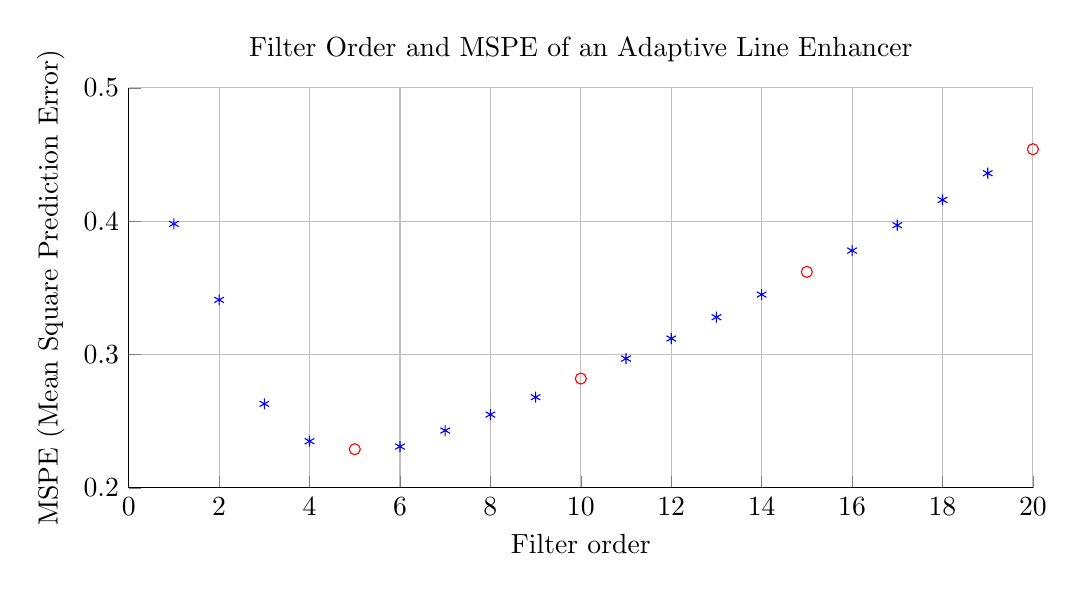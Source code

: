 % This file was created by matlab2tikz v0.4.7 (commit 84da6da3eee1f984abca8102d577f21df97f7554) running on MATLAB 8.3.
% Copyright (c) 2008--2014, Nico Schlömer <nico.schloemer@gmail.com>
% All rights reserved.
% Minimal pgfplots version: 1.3
% 
% The latest updates can be retrieved from
%   http://www.mathworks.com/matlabcentral/fileexchange/22022-matlab2tikz
% where you can also make suggestions and rate matlab2tikz.
% 
\begin{tikzpicture}

\begin{axis}[%
width=4.521in,
height=2in,
scale only axis,
xmin=0,
xmax=20,
xlabel={Filter order},
xmajorgrids,
ymin=0.2,
ymax=0.5,
ylabel={MSPE (Mean Square Prediction Error)},
ymajorgrids,
title={Filter Order and MSPE of an Adaptive Line Enhancer},
axis x line*=bottom,
axis y line*=left
]
\addplot [color=blue,only marks,mark=asterisk,mark options={solid},forget plot]
  table[row sep=crcr]{1	0.398\\
};
\addplot [color=blue,only marks,mark=asterisk,mark options={solid},forget plot]
  table[row sep=crcr]{2	0.341\\
};
\addplot [color=blue,only marks,mark=asterisk,mark options={solid},forget plot]
  table[row sep=crcr]{3	0.263\\
};
\addplot [color=blue,only marks,mark=asterisk,mark options={solid},forget plot]
  table[row sep=crcr]{4	0.235\\
};
\addplot [color=red,only marks,mark=o,mark options={solid},forget plot]
  table[row sep=crcr]{5	0.229\\
};
\addplot [color=blue,only marks,mark=asterisk,mark options={solid},forget plot]
  table[row sep=crcr]{6	0.231\\
};
\addplot [color=blue,only marks,mark=asterisk,mark options={solid},forget plot]
  table[row sep=crcr]{7	0.243\\
};
\addplot [color=blue,only marks,mark=asterisk,mark options={solid},forget plot]
  table[row sep=crcr]{8	0.255\\
};
\addplot [color=blue,only marks,mark=asterisk,mark options={solid},forget plot]
  table[row sep=crcr]{9	0.268\\
};
\addplot [color=red,only marks,mark=o,mark options={solid},forget plot]
  table[row sep=crcr]{10	0.282\\
};
\addplot [color=blue,only marks,mark=asterisk,mark options={solid},forget plot]
  table[row sep=crcr]{11	0.297\\
};
\addplot [color=blue,only marks,mark=asterisk,mark options={solid},forget plot]
  table[row sep=crcr]{12	0.312\\
};
\addplot [color=blue,only marks,mark=asterisk,mark options={solid},forget plot]
  table[row sep=crcr]{13	0.328\\
};
\addplot [color=blue,only marks,mark=asterisk,mark options={solid},forget plot]
  table[row sep=crcr]{14	0.345\\
};
\addplot [color=red,only marks,mark=o,mark options={solid},forget plot]
  table[row sep=crcr]{15	0.362\\
};
\addplot [color=blue,only marks,mark=asterisk,mark options={solid},forget plot]
  table[row sep=crcr]{16	0.378\\
};
\addplot [color=blue,only marks,mark=asterisk,mark options={solid},forget plot]
  table[row sep=crcr]{17	0.397\\
};
\addplot [color=blue,only marks,mark=asterisk,mark options={solid},forget plot]
  table[row sep=crcr]{18	0.416\\
};
\addplot [color=blue,only marks,mark=asterisk,mark options={solid},forget plot]
  table[row sep=crcr]{19	0.436\\
};
\addplot [color=red,only marks,mark=o,mark options={solid},forget plot]
  table[row sep=crcr]{20	0.454\\
};
\end{axis}
\end{tikzpicture}%